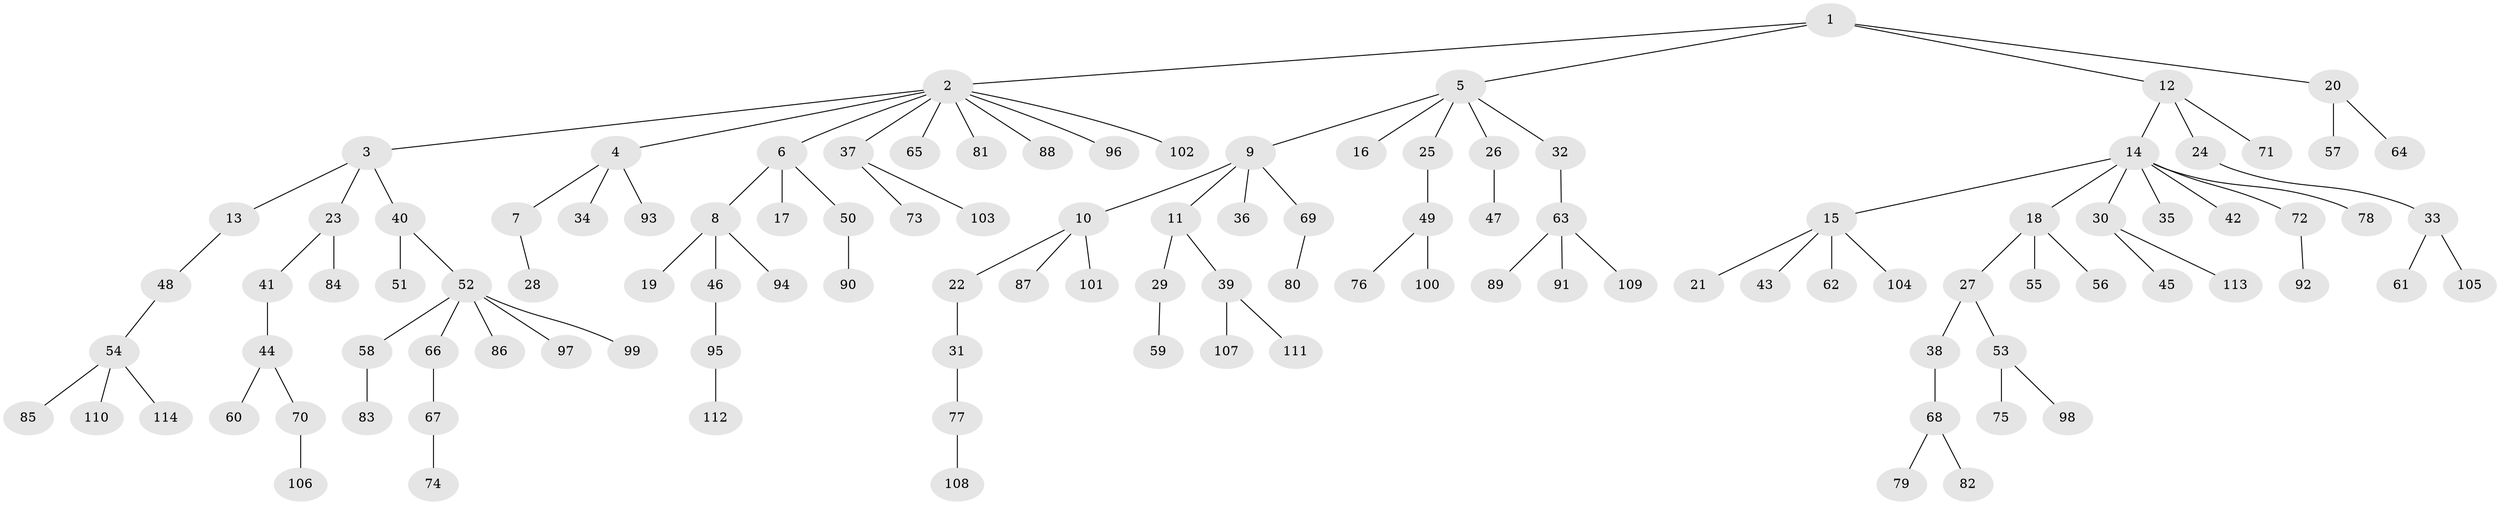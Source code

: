 // Generated by graph-tools (version 1.1) at 2025/52/03/09/25 04:52:28]
// undirected, 114 vertices, 113 edges
graph export_dot {
graph [start="1"]
  node [color=gray90,style=filled];
  1;
  2;
  3;
  4;
  5;
  6;
  7;
  8;
  9;
  10;
  11;
  12;
  13;
  14;
  15;
  16;
  17;
  18;
  19;
  20;
  21;
  22;
  23;
  24;
  25;
  26;
  27;
  28;
  29;
  30;
  31;
  32;
  33;
  34;
  35;
  36;
  37;
  38;
  39;
  40;
  41;
  42;
  43;
  44;
  45;
  46;
  47;
  48;
  49;
  50;
  51;
  52;
  53;
  54;
  55;
  56;
  57;
  58;
  59;
  60;
  61;
  62;
  63;
  64;
  65;
  66;
  67;
  68;
  69;
  70;
  71;
  72;
  73;
  74;
  75;
  76;
  77;
  78;
  79;
  80;
  81;
  82;
  83;
  84;
  85;
  86;
  87;
  88;
  89;
  90;
  91;
  92;
  93;
  94;
  95;
  96;
  97;
  98;
  99;
  100;
  101;
  102;
  103;
  104;
  105;
  106;
  107;
  108;
  109;
  110;
  111;
  112;
  113;
  114;
  1 -- 2;
  1 -- 5;
  1 -- 12;
  1 -- 20;
  2 -- 3;
  2 -- 4;
  2 -- 6;
  2 -- 37;
  2 -- 65;
  2 -- 81;
  2 -- 88;
  2 -- 96;
  2 -- 102;
  3 -- 13;
  3 -- 23;
  3 -- 40;
  4 -- 7;
  4 -- 34;
  4 -- 93;
  5 -- 9;
  5 -- 16;
  5 -- 25;
  5 -- 26;
  5 -- 32;
  6 -- 8;
  6 -- 17;
  6 -- 50;
  7 -- 28;
  8 -- 19;
  8 -- 46;
  8 -- 94;
  9 -- 10;
  9 -- 11;
  9 -- 36;
  9 -- 69;
  10 -- 22;
  10 -- 87;
  10 -- 101;
  11 -- 29;
  11 -- 39;
  12 -- 14;
  12 -- 24;
  12 -- 71;
  13 -- 48;
  14 -- 15;
  14 -- 18;
  14 -- 30;
  14 -- 35;
  14 -- 42;
  14 -- 72;
  14 -- 78;
  15 -- 21;
  15 -- 43;
  15 -- 62;
  15 -- 104;
  18 -- 27;
  18 -- 55;
  18 -- 56;
  20 -- 57;
  20 -- 64;
  22 -- 31;
  23 -- 41;
  23 -- 84;
  24 -- 33;
  25 -- 49;
  26 -- 47;
  27 -- 38;
  27 -- 53;
  29 -- 59;
  30 -- 45;
  30 -- 113;
  31 -- 77;
  32 -- 63;
  33 -- 61;
  33 -- 105;
  37 -- 73;
  37 -- 103;
  38 -- 68;
  39 -- 107;
  39 -- 111;
  40 -- 51;
  40 -- 52;
  41 -- 44;
  44 -- 60;
  44 -- 70;
  46 -- 95;
  48 -- 54;
  49 -- 76;
  49 -- 100;
  50 -- 90;
  52 -- 58;
  52 -- 66;
  52 -- 86;
  52 -- 97;
  52 -- 99;
  53 -- 75;
  53 -- 98;
  54 -- 85;
  54 -- 110;
  54 -- 114;
  58 -- 83;
  63 -- 89;
  63 -- 91;
  63 -- 109;
  66 -- 67;
  67 -- 74;
  68 -- 79;
  68 -- 82;
  69 -- 80;
  70 -- 106;
  72 -- 92;
  77 -- 108;
  95 -- 112;
}
